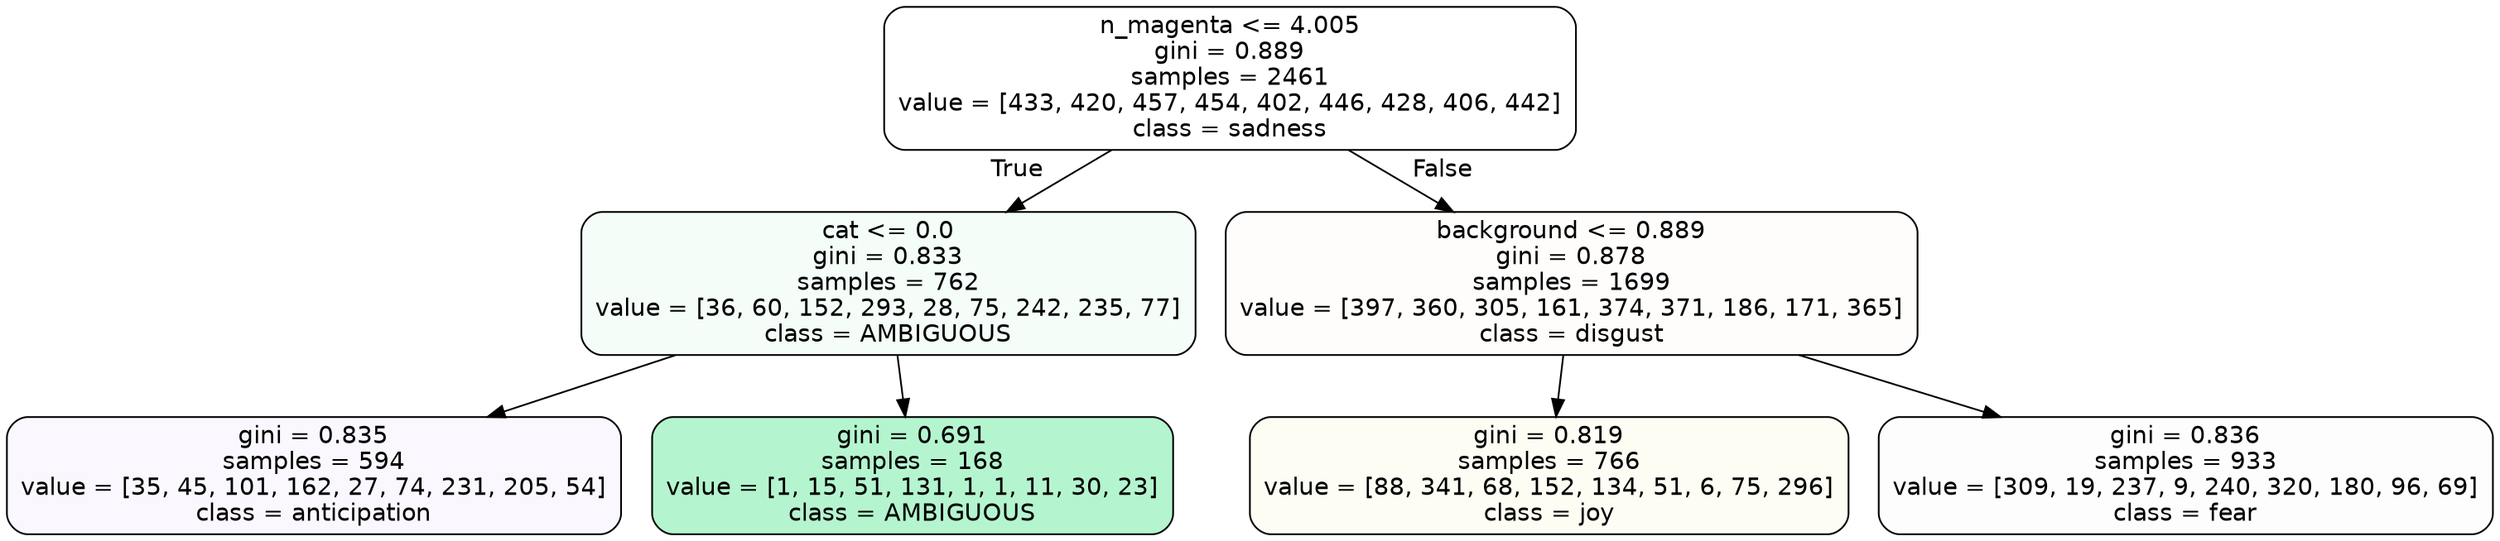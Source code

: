 digraph Tree {
node [shape=box, style="filled, rounded", color="black", fontname=helvetica] ;
edge [fontname=helvetica] ;
0 [label="n_magenta <= 4.005\ngini = 0.889\nsamples = 2461\nvalue = [433, 420, 457, 454, 402, 446, 428, 406, 442]\nclass = sadness", fillcolor="#64e53900"] ;
1 [label="cat <= 0.0\ngini = 0.833\nsamples = 762\nvalue = [36, 60, 152, 293, 28, 75, 242, 235, 77]\nclass = AMBIGUOUS", fillcolor="#39e5810e"] ;
0 -> 1 [labeldistance=2.5, labelangle=45, headlabel="True"] ;
2 [label="gini = 0.835\nsamples = 594\nvalue = [35, 45, 101, 162, 27, 74, 231, 205, 54]\nclass = anticipation", fillcolor="#8139e509"] ;
1 -> 2 ;
3 [label="gini = 0.691\nsamples = 168\nvalue = [1, 15, 51, 131, 1, 1, 11, 30, 23]\nclass = AMBIGUOUS", fillcolor="#39e58160"] ;
1 -> 3 ;
4 [label="background <= 0.889\ngini = 0.878\nsamples = 1699\nvalue = [397, 360, 305, 161, 374, 371, 186, 171, 365]\nclass = disgust", fillcolor="#e5813903"] ;
0 -> 4 [labeldistance=2.5, labelangle=-45, headlabel="False"] ;
5 [label="gini = 0.819\nsamples = 766\nvalue = [88, 341, 68, 152, 134, 51, 6, 75, 296]\nclass = joy", fillcolor="#d7e5390d"] ;
4 -> 5 ;
6 [label="gini = 0.836\nsamples = 933\nvalue = [309, 19, 237, 9, 240, 320, 180, 96, 69]\nclass = fear", fillcolor="#3964e502"] ;
4 -> 6 ;
}
